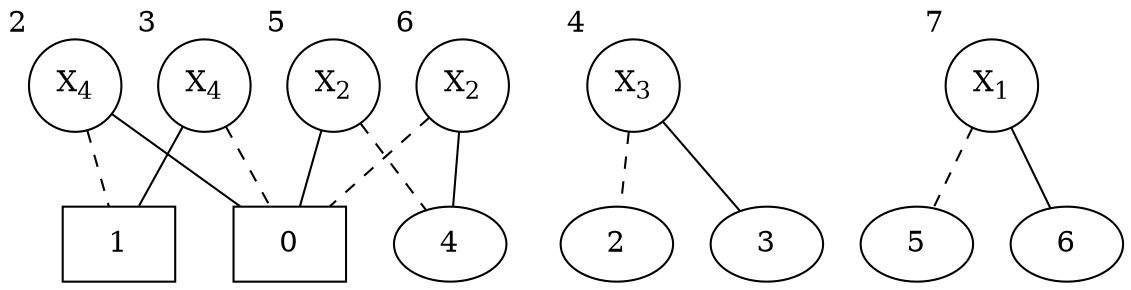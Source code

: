 graph { 
  1 [shape=box] 
  0 [shape=box]  

  x_42 [label=<X<SUB>4</SUB>>,shape=circle, xlabel=2]  
  x_43 [label=<X<SUB>4</SUB>>,shape=circle, xlabel=3] 
  x_34 [label=<X<SUB>3</SUB>>,shape=circle, xlabel=4]  
  x_25 [label=<X<SUB>2</SUB>>,shape=circle, xlabel=5]  
  x_26 [label=<X<SUB>2</SUB>>,shape=circle, xlabel=6]  
  x_17 [label=<X<SUB>1</SUB>>,shape=circle, xlabel=7]

  x_42 --1 [style=dashed]  
  x_42 -- 0  
 
  x_43 -- 0 [style=dashed]  
  x_43 -- 1  
  
  x_34 -- 2 [style=dashed]  
  x_34 -- 3  
  
  x_25 -- 4 [style=dashed]  
  x_25 -- 0  
  
  x_26 -- 0 [style=dashed]  
  x_26 -- 4  
    
  x_17 -- 5 [style=dashed]  
  x_17 -- 6 }